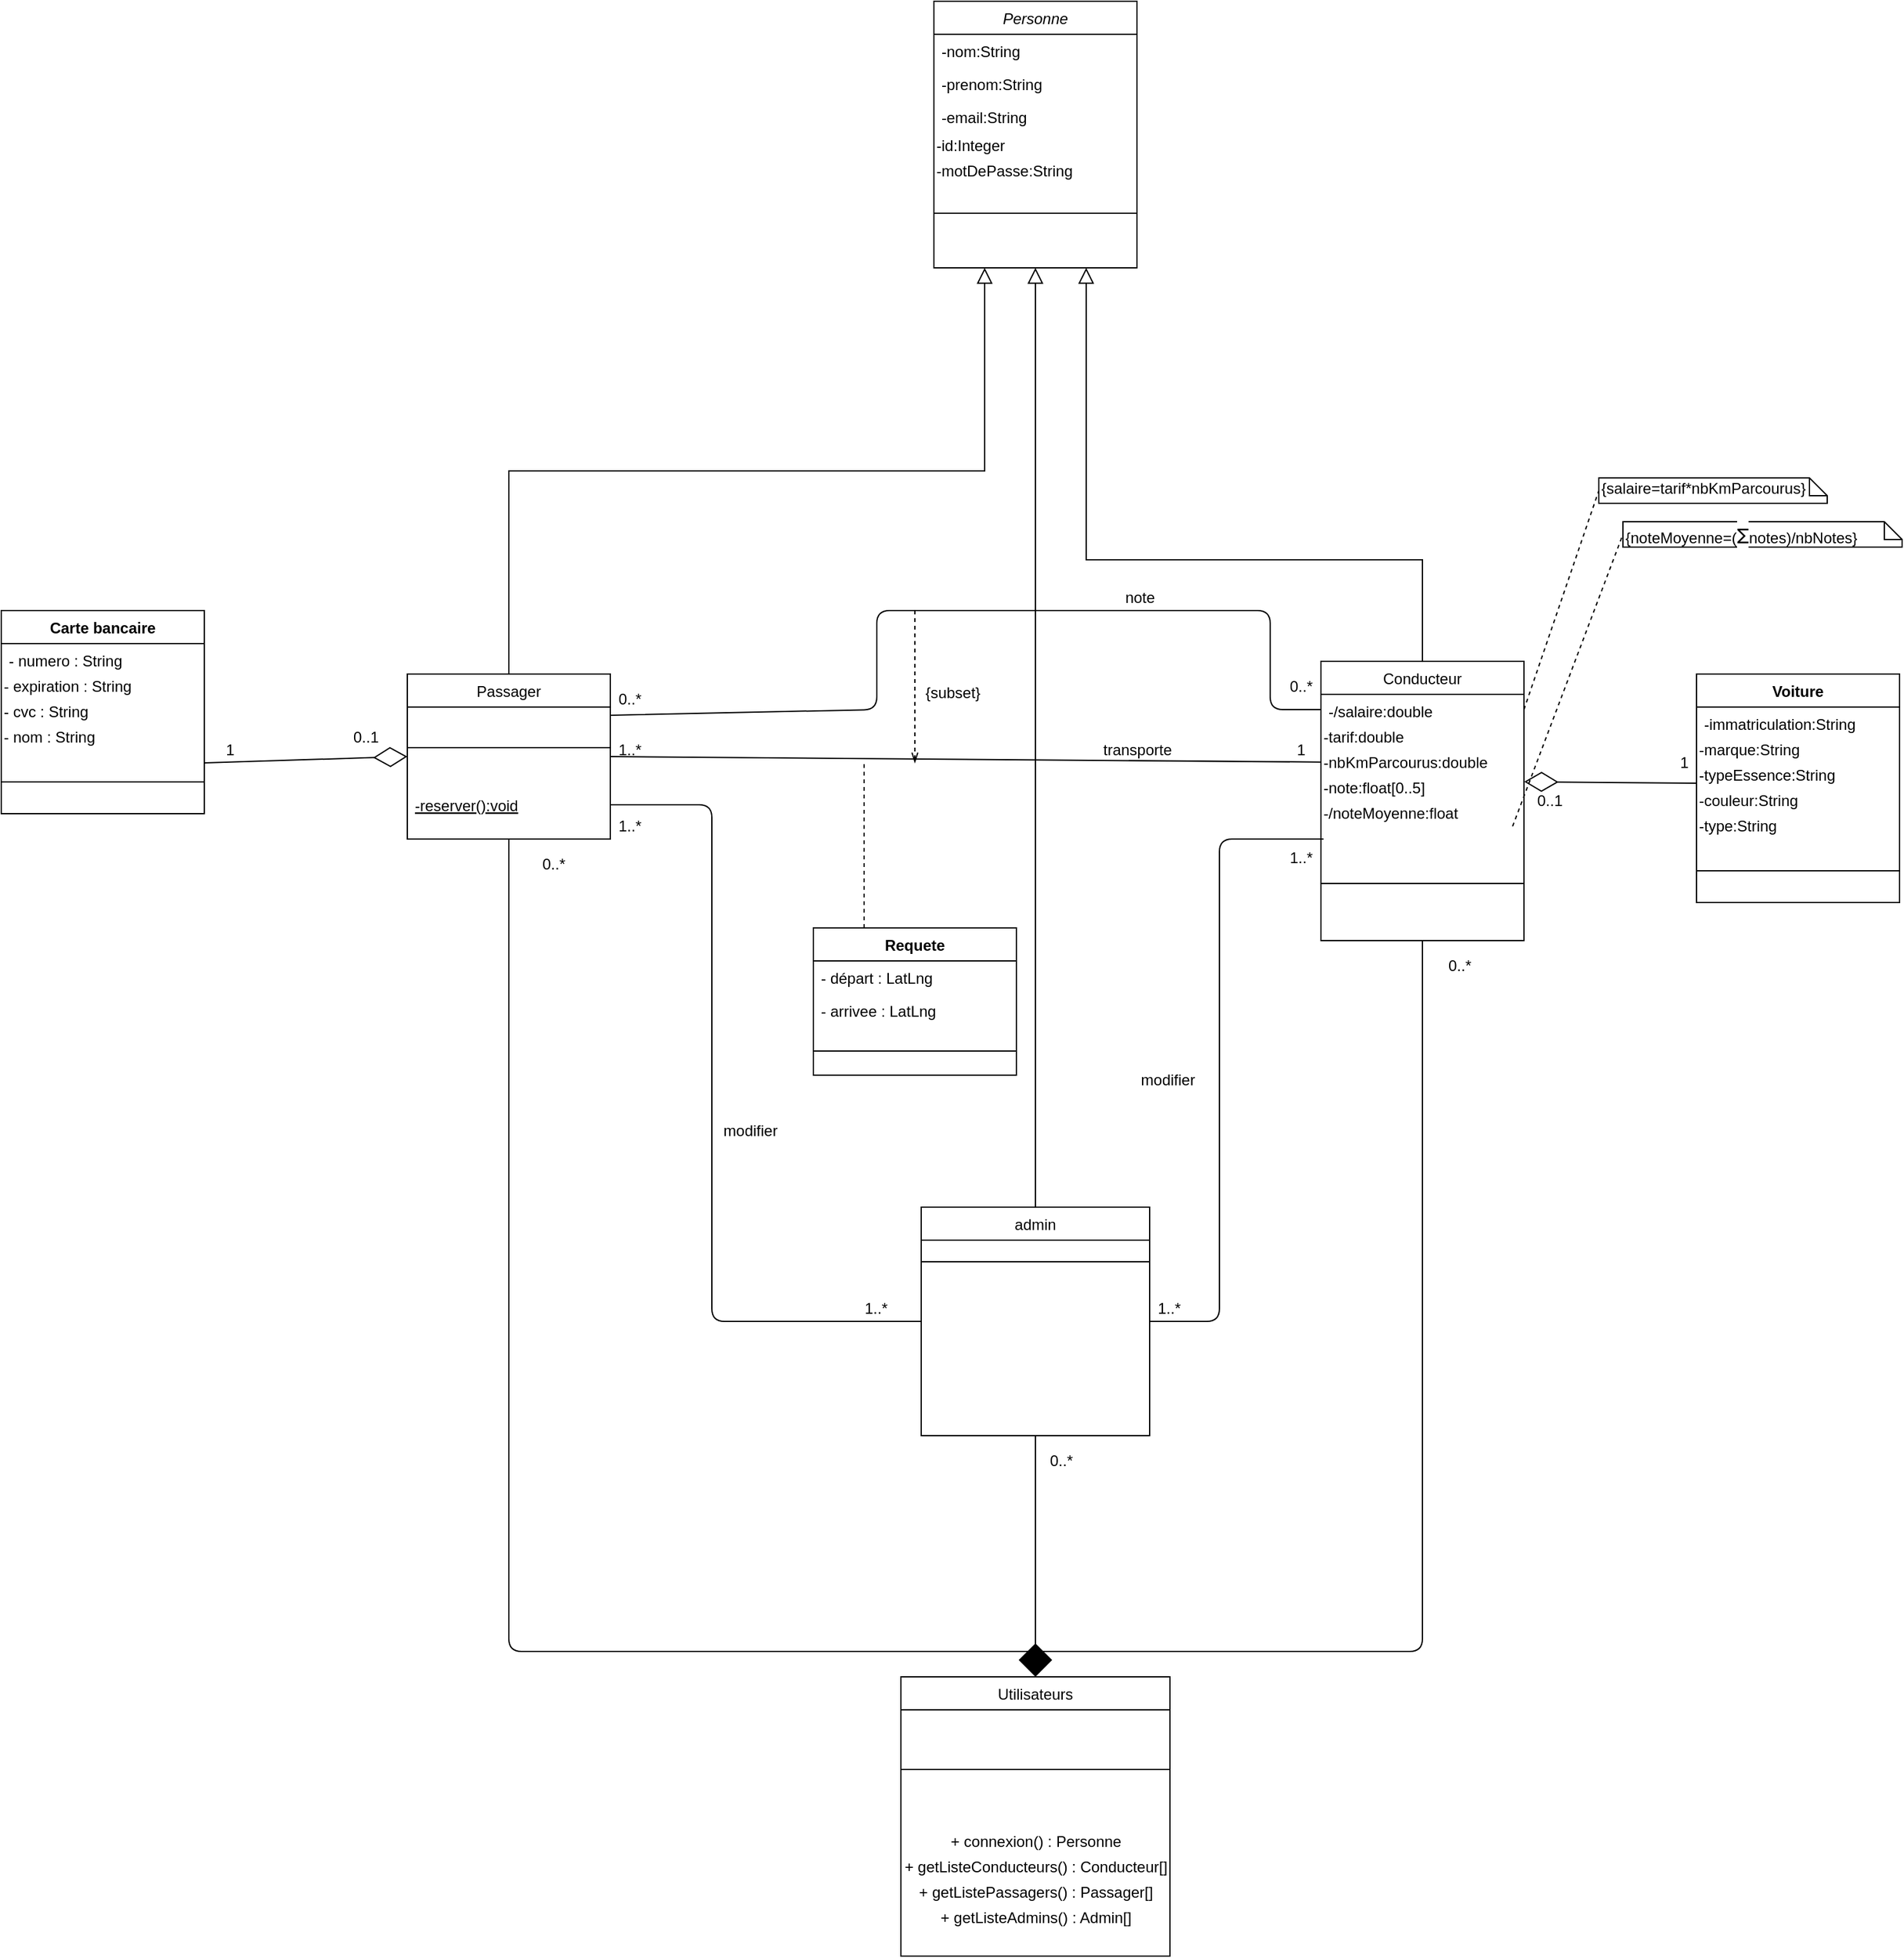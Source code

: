 <mxfile version="13.3.0" type="device"><diagram id="9uXdVP_DPT5uwyz1JBYu" name="Page-1"><mxGraphModel dx="2249" dy="745" grid="1" gridSize="10" guides="1" tooltips="1" connect="1" arrows="1" fold="1" page="1" pageScale="1" pageWidth="827" pageHeight="1169" math="0" shadow="0"><root><mxCell id="0"/><mxCell id="1" parent="0"/><mxCell id="NzT1PuDpyYjYnlo-AMbl-86" value="" style="endArrow=block;endSize=10;endFill=0;shadow=0;strokeWidth=1;rounded=0;edgeStyle=elbowEdgeStyle;elbow=vertical;entryX=0.25;entryY=1;entryDx=0;entryDy=0;" edge="1" parent="1" source="NzT1PuDpyYjYnlo-AMbl-97" target="NzT1PuDpyYjYnlo-AMbl-78"><mxGeometry width="160" relative="1" as="geometry"><mxPoint y="923" as="sourcePoint"/><mxPoint x="100" y="1030" as="targetPoint"/></mxGeometry></mxCell><mxCell id="NzT1PuDpyYjYnlo-AMbl-87" value="" style="endArrow=block;endSize=10;endFill=0;shadow=0;strokeWidth=1;rounded=0;edgeStyle=elbowEdgeStyle;elbow=vertical;entryX=0.75;entryY=1;entryDx=0;entryDy=0;" edge="1" parent="1" source="NzT1PuDpyYjYnlo-AMbl-100" target="NzT1PuDpyYjYnlo-AMbl-78"><mxGeometry width="160" relative="1" as="geometry"><mxPoint x="10" y="1093" as="sourcePoint"/><mxPoint x="120" y="1030" as="targetPoint"/><Array as="points"><mxPoint x="240" y="1140"/><mxPoint x="200" y="1070"/><mxPoint x="110" y="1040"/></Array></mxGeometry></mxCell><mxCell id="NzT1PuDpyYjYnlo-AMbl-88" value="" style="endArrow=block;endSize=10;endFill=0;shadow=0;strokeWidth=1;rounded=0;edgeStyle=elbowEdgeStyle;elbow=vertical;exitX=0.5;exitY=0;exitDx=0;exitDy=0;entryX=0.5;entryY=1;entryDx=0;entryDy=0;" edge="1" parent="1" source="NzT1PuDpyYjYnlo-AMbl-89" target="NzT1PuDpyYjYnlo-AMbl-78"><mxGeometry width="160" relative="1" as="geometry"><mxPoint x="-190" y="1080" as="sourcePoint"/><mxPoint x="150" y="1150" as="targetPoint"/><Array as="points"><mxPoint x="70" y="1050"/><mxPoint x="-110" y="1040"/></Array></mxGeometry></mxCell><mxCell id="NzT1PuDpyYjYnlo-AMbl-78" value="Personne" style="swimlane;fontStyle=2;align=center;verticalAlign=top;childLayout=stackLayout;horizontal=1;startSize=26;horizontalStack=0;resizeParent=1;resizeLast=0;collapsible=1;marginBottom=0;rounded=0;shadow=0;strokeWidth=1;" vertex="1" parent="1"><mxGeometry x="15" y="700" width="160" height="210" as="geometry"><mxRectangle x="230" y="140" width="160" height="26" as="alternateBounds"/></mxGeometry></mxCell><mxCell id="NzT1PuDpyYjYnlo-AMbl-79" value="-nom:String" style="text;align=left;verticalAlign=top;spacingLeft=4;spacingRight=4;overflow=hidden;rotatable=0;points=[[0,0.5],[1,0.5]];portConstraint=eastwest;" vertex="1" parent="NzT1PuDpyYjYnlo-AMbl-78"><mxGeometry y="26" width="160" height="26" as="geometry"/></mxCell><mxCell id="NzT1PuDpyYjYnlo-AMbl-80" value="-prenom:String" style="text;align=left;verticalAlign=top;spacingLeft=4;spacingRight=4;overflow=hidden;rotatable=0;points=[[0,0.5],[1,0.5]];portConstraint=eastwest;rounded=0;shadow=0;html=0;" vertex="1" parent="NzT1PuDpyYjYnlo-AMbl-78"><mxGeometry y="52" width="160" height="26" as="geometry"/></mxCell><mxCell id="NzT1PuDpyYjYnlo-AMbl-81" value="-email:String" style="text;align=left;verticalAlign=top;spacingLeft=4;spacingRight=4;overflow=hidden;rotatable=0;points=[[0,0.5],[1,0.5]];portConstraint=eastwest;rounded=0;shadow=0;html=0;" vertex="1" parent="NzT1PuDpyYjYnlo-AMbl-78"><mxGeometry y="78" width="160" height="26" as="geometry"/></mxCell><mxCell id="NzT1PuDpyYjYnlo-AMbl-82" value="-id:Integer" style="text;html=1;align=left;verticalAlign=middle;resizable=0;points=[];autosize=1;" vertex="1" parent="NzT1PuDpyYjYnlo-AMbl-78"><mxGeometry y="104" width="160" height="20" as="geometry"/></mxCell><mxCell id="NzT1PuDpyYjYnlo-AMbl-83" value="-motDePasse:String" style="text;html=1;align=left;verticalAlign=middle;resizable=0;points=[];autosize=1;" vertex="1" parent="NzT1PuDpyYjYnlo-AMbl-78"><mxGeometry y="124" width="160" height="20" as="geometry"/></mxCell><mxCell id="NzT1PuDpyYjYnlo-AMbl-84" value="" style="line;html=1;strokeWidth=1;align=left;verticalAlign=middle;spacingTop=-1;spacingLeft=3;spacingRight=3;rotatable=0;labelPosition=right;points=[];portConstraint=eastwest;" vertex="1" parent="NzT1PuDpyYjYnlo-AMbl-78"><mxGeometry y="144" width="160" height="46" as="geometry"/></mxCell><mxCell id="NzT1PuDpyYjYnlo-AMbl-115" value="0..*" style="text;html=1;align=center;verticalAlign=middle;resizable=0;points=[];autosize=1;" vertex="1" parent="1"><mxGeometry x="414" y="1450" width="30" height="20" as="geometry"/></mxCell><mxCell id="NzT1PuDpyYjYnlo-AMbl-123" value="0..*" style="text;html=1;align=center;verticalAlign=middle;resizable=0;points=[];autosize=1;" vertex="1" parent="1"><mxGeometry x="100" y="1840" width="30" height="20" as="geometry"/></mxCell><mxCell id="NzT1PuDpyYjYnlo-AMbl-128" value="0..*" style="text;html=1;align=center;verticalAlign=middle;resizable=0;points=[];autosize=1;" vertex="1" parent="1"><mxGeometry x="-300" y="1370" width="30" height="20" as="geometry"/></mxCell><mxCell id="NzT1PuDpyYjYnlo-AMbl-133" value="" style="endArrow=none;html=1;exitX=1;exitY=0.5;exitDx=0;exitDy=0;" edge="1" parent="1" source="NzT1PuDpyYjYnlo-AMbl-89"><mxGeometry width="50" height="50" relative="1" as="geometry"><mxPoint x="300" y="1450" as="sourcePoint"/><mxPoint x="322" y="1360" as="targetPoint"/><Array as="points"><mxPoint x="240" y="1740"/><mxPoint x="240" y="1360"/></Array></mxGeometry></mxCell><mxCell id="NzT1PuDpyYjYnlo-AMbl-100" value="Conducteur" style="swimlane;fontStyle=0;align=center;verticalAlign=top;childLayout=stackLayout;horizontal=1;startSize=26;horizontalStack=0;resizeParent=1;resizeLast=0;collapsible=1;marginBottom=0;rounded=0;shadow=0;strokeWidth=1;" vertex="1" parent="1"><mxGeometry x="320" y="1220" width="160" height="220" as="geometry"><mxRectangle x="340" y="380" width="170" height="26" as="alternateBounds"/></mxGeometry></mxCell><mxCell id="NzT1PuDpyYjYnlo-AMbl-101" value="-/salaire:double" style="text;align=left;verticalAlign=top;spacingLeft=4;spacingRight=4;overflow=hidden;rotatable=0;points=[[0,0.5],[1,0.5]];portConstraint=eastwest;" vertex="1" parent="NzT1PuDpyYjYnlo-AMbl-100"><mxGeometry y="26" width="160" height="24" as="geometry"/></mxCell><mxCell id="NzT1PuDpyYjYnlo-AMbl-102" value="-tarif:double" style="text;html=1;align=left;verticalAlign=middle;resizable=0;points=[];autosize=1;" vertex="1" parent="NzT1PuDpyYjYnlo-AMbl-100"><mxGeometry y="50" width="160" height="20" as="geometry"/></mxCell><mxCell id="NzT1PuDpyYjYnlo-AMbl-103" value="-nbKmParcourus:double" style="text;html=1;align=left;verticalAlign=middle;resizable=0;points=[];autosize=1;" vertex="1" parent="NzT1PuDpyYjYnlo-AMbl-100"><mxGeometry y="70" width="160" height="20" as="geometry"/></mxCell><mxCell id="NzT1PuDpyYjYnlo-AMbl-104" value="-note:float[0..5]" style="text;html=1;align=left;verticalAlign=middle;resizable=0;points=[];autosize=1;" vertex="1" parent="NzT1PuDpyYjYnlo-AMbl-100"><mxGeometry y="90" width="160" height="20" as="geometry"/></mxCell><mxCell id="NzT1PuDpyYjYnlo-AMbl-105" value="-/noteMoyenne:float" style="text;html=1;align=left;verticalAlign=middle;resizable=0;points=[];autosize=1;" vertex="1" parent="NzT1PuDpyYjYnlo-AMbl-100"><mxGeometry y="110" width="160" height="20" as="geometry"/></mxCell><mxCell id="NzT1PuDpyYjYnlo-AMbl-106" value="" style="line;html=1;strokeWidth=1;align=left;verticalAlign=middle;spacingTop=-1;spacingLeft=3;spacingRight=3;rotatable=0;labelPosition=right;points=[];portConstraint=eastwest;" vertex="1" parent="NzT1PuDpyYjYnlo-AMbl-100"><mxGeometry y="130" width="160" height="90" as="geometry"/></mxCell><mxCell id="NzT1PuDpyYjYnlo-AMbl-134" value="modifier" style="text;html=1;align=center;verticalAlign=middle;resizable=0;points=[];autosize=1;" vertex="1" parent="1"><mxGeometry x="169" y="1540" width="60" height="20" as="geometry"/></mxCell><mxCell id="NzT1PuDpyYjYnlo-AMbl-135" value="1..*" style="text;html=1;align=center;verticalAlign=middle;resizable=0;points=[];autosize=1;" vertex="1" parent="1"><mxGeometry x="289" y="1365" width="30" height="20" as="geometry"/></mxCell><mxCell id="NzT1PuDpyYjYnlo-AMbl-136" value="1..*" style="text;html=1;align=center;verticalAlign=middle;resizable=0;points=[];autosize=1;" vertex="1" parent="1"><mxGeometry x="185" y="1720" width="30" height="20" as="geometry"/></mxCell><mxCell id="NzT1PuDpyYjYnlo-AMbl-137" value="" style="endArrow=none;html=1;exitX=1;exitY=0.5;exitDx=0;exitDy=0;entryX=0;entryY=0.5;entryDx=0;entryDy=0;" edge="1" parent="1" source="NzT1PuDpyYjYnlo-AMbl-99" target="NzT1PuDpyYjYnlo-AMbl-89"><mxGeometry width="50" height="50" relative="1" as="geometry"><mxPoint x="320" y="1250" as="sourcePoint"/><mxPoint x="370" y="1200" as="targetPoint"/><Array as="points"><mxPoint x="-160" y="1333"/><mxPoint x="-160" y="1740"/></Array></mxGeometry></mxCell><mxCell id="NzT1PuDpyYjYnlo-AMbl-138" value="modifier" style="text;html=1;align=center;verticalAlign=middle;resizable=0;points=[];autosize=1;" vertex="1" parent="1"><mxGeometry x="-160" y="1580" width="60" height="20" as="geometry"/></mxCell><mxCell id="NzT1PuDpyYjYnlo-AMbl-139" value="1..*" style="text;html=1;align=center;verticalAlign=middle;resizable=0;points=[];autosize=1;" vertex="1" parent="1"><mxGeometry x="-46" y="1720" width="30" height="20" as="geometry"/></mxCell><mxCell id="NzT1PuDpyYjYnlo-AMbl-140" value="1..*" style="text;html=1;align=center;verticalAlign=middle;resizable=0;points=[];autosize=1;" vertex="1" parent="1"><mxGeometry x="-240" y="1340" width="30" height="20" as="geometry"/></mxCell><mxCell id="NzT1PuDpyYjYnlo-AMbl-141" value="" style="endArrow=none;html=1;exitX=1;exitY=0.25;exitDx=0;exitDy=0;entryX=0;entryY=0.5;entryDx=0;entryDy=0;" edge="1" parent="1" source="NzT1PuDpyYjYnlo-AMbl-97" target="NzT1PuDpyYjYnlo-AMbl-101"><mxGeometry width="50" height="50" relative="1" as="geometry"><mxPoint x="320" y="1250" as="sourcePoint"/><mxPoint x="470" y="1080" as="targetPoint"/><Array as="points"><mxPoint x="-30" y="1258"/><mxPoint x="-30" y="1180"/><mxPoint x="280" y="1180"/><mxPoint x="280" y="1258"/></Array></mxGeometry></mxCell><mxCell id="NzT1PuDpyYjYnlo-AMbl-142" value="note" style="text;html=1;align=center;verticalAlign=middle;resizable=0;points=[];autosize=1;" vertex="1" parent="1"><mxGeometry x="157" y="1160" width="40" height="20" as="geometry"/></mxCell><mxCell id="NzT1PuDpyYjYnlo-AMbl-143" value="" style="endArrow=diamond;endFill=1;endSize=24;html=1;strokeColor=#000000;entryX=0.5;entryY=0;entryDx=0;entryDy=0;exitX=0.5;exitY=1;exitDx=0;exitDy=0;" edge="1" parent="1" source="NzT1PuDpyYjYnlo-AMbl-89" target="NzT1PuDpyYjYnlo-AMbl-107"><mxGeometry width="160" relative="1" as="geometry"><mxPoint x="245.0" y="1811.14" as="sourcePoint"/><mxPoint x="109.64" y="1810" as="targetPoint"/></mxGeometry></mxCell><mxCell id="NzT1PuDpyYjYnlo-AMbl-146" value="" style="endArrow=none;html=1;entryX=0.5;entryY=1;entryDx=0;entryDy=0;" edge="1" parent="1" target="NzT1PuDpyYjYnlo-AMbl-100"><mxGeometry width="50" height="50" relative="1" as="geometry"><mxPoint x="110" y="2000" as="sourcePoint"/><mxPoint x="430" y="1690" as="targetPoint"/><Array as="points"><mxPoint x="400" y="2000"/></Array></mxGeometry></mxCell><mxCell id="NzT1PuDpyYjYnlo-AMbl-148" value="" style="endArrow=none;html=1;entryX=0.5;entryY=1;entryDx=0;entryDy=0;" edge="1" parent="1" target="NzT1PuDpyYjYnlo-AMbl-97"><mxGeometry width="50" height="50" relative="1" as="geometry"><mxPoint x="110" y="2000" as="sourcePoint"/><mxPoint x="70" y="1590" as="targetPoint"/><Array as="points"><mxPoint x="-320" y="2000"/></Array></mxGeometry></mxCell><mxCell id="NzT1PuDpyYjYnlo-AMbl-149" value="0..*" style="text;html=1;align=center;verticalAlign=middle;resizable=0;points=[];autosize=1;" vertex="1" parent="1"><mxGeometry x="289" y="1230" width="30" height="20" as="geometry"/></mxCell><mxCell id="NzT1PuDpyYjYnlo-AMbl-150" value="0..*" style="text;html=1;align=center;verticalAlign=middle;resizable=0;points=[];autosize=1;" vertex="1" parent="1"><mxGeometry x="-240" y="1240" width="30" height="20" as="geometry"/></mxCell><mxCell id="NzT1PuDpyYjYnlo-AMbl-151" value="" style="endArrow=none;html=1;exitX=1;exitY=0.5;exitDx=0;exitDy=0;" edge="1" parent="1" source="NzT1PuDpyYjYnlo-AMbl-97" target="NzT1PuDpyYjYnlo-AMbl-103"><mxGeometry width="50" height="50" relative="1" as="geometry"><mxPoint x="-40" y="1320" as="sourcePoint"/><mxPoint x="70" y="1090" as="targetPoint"/></mxGeometry></mxCell><mxCell id="NzT1PuDpyYjYnlo-AMbl-152" value="1" style="text;html=1;align=center;verticalAlign=middle;resizable=0;points=[];autosize=1;" vertex="1" parent="1"><mxGeometry x="294" y="1280" width="20" height="20" as="geometry"/></mxCell><mxCell id="NzT1PuDpyYjYnlo-AMbl-153" value="1..*" style="text;html=1;align=center;verticalAlign=middle;resizable=0;points=[];autosize=1;" vertex="1" parent="1"><mxGeometry x="-240" y="1280" width="30" height="20" as="geometry"/></mxCell><mxCell id="NzT1PuDpyYjYnlo-AMbl-155" value="transporte" style="text;html=1;align=center;verticalAlign=middle;resizable=0;points=[];autosize=1;" vertex="1" parent="1"><mxGeometry x="140" y="1280" width="70" height="20" as="geometry"/></mxCell><mxCell id="NzT1PuDpyYjYnlo-AMbl-156" value="" style="endArrow=openThin;html=1;dashed=1;endFill=0;" edge="1" parent="1"><mxGeometry width="50" height="50" relative="1" as="geometry"><mxPoint y="1180" as="sourcePoint"/><mxPoint y="1300" as="targetPoint"/></mxGeometry></mxCell><mxCell id="NzT1PuDpyYjYnlo-AMbl-157" value="{subset}" style="text;html=1;strokeColor=none;fillColor=none;align=center;verticalAlign=middle;whiteSpace=wrap;rounded=0;" vertex="1" parent="1"><mxGeometry x="10" y="1230" width="40" height="30" as="geometry"/></mxCell><mxCell id="NzT1PuDpyYjYnlo-AMbl-158" value="1" style="text;html=1;align=center;verticalAlign=middle;resizable=0;points=[];autosize=1;" vertex="1" parent="1"><mxGeometry x="596" y="1290" width="20" height="20" as="geometry"/></mxCell><mxCell id="NzT1PuDpyYjYnlo-AMbl-159" value="0..1" style="text;html=1;align=center;verticalAlign=middle;resizable=0;points=[];autosize=1;" vertex="1" parent="1"><mxGeometry x="480" y="1320" width="40" height="20" as="geometry"/></mxCell><mxCell id="NzT1PuDpyYjYnlo-AMbl-160" value="" style="endArrow=diamondThin;endFill=0;endSize=24;html=1;strokeColor=#000000;entryX=1.002;entryY=0.243;entryDx=0;entryDy=0;entryPerimeter=0;exitX=-0.002;exitY=0.8;exitDx=0;exitDy=0;exitPerimeter=0;" edge="1" parent="1" source="NzT1PuDpyYjYnlo-AMbl-164"><mxGeometry width="160" relative="1" as="geometry"><mxPoint x="416" y="1370" as="sourcePoint"/><mxPoint x="480.32" y="1314.86" as="targetPoint"/></mxGeometry></mxCell><mxCell id="NzT1PuDpyYjYnlo-AMbl-161" value="Voiture" style="swimlane;fontStyle=1;align=center;verticalAlign=top;childLayout=stackLayout;horizontal=1;startSize=26;horizontalStack=0;resizeParent=1;resizeParentMax=0;resizeLast=0;collapsible=1;marginBottom=0;" vertex="1" parent="1"><mxGeometry x="616" y="1230" width="160" height="180" as="geometry"/></mxCell><mxCell id="NzT1PuDpyYjYnlo-AMbl-162" value="-immatriculation:String" style="text;strokeColor=none;fillColor=none;align=left;verticalAlign=top;spacingLeft=4;spacingRight=4;overflow=hidden;rotatable=0;points=[[0,0.5],[1,0.5]];portConstraint=eastwest;" vertex="1" parent="NzT1PuDpyYjYnlo-AMbl-161"><mxGeometry y="26" width="160" height="24" as="geometry"/></mxCell><mxCell id="NzT1PuDpyYjYnlo-AMbl-163" value="-marque:String" style="text;html=1;align=left;verticalAlign=middle;resizable=0;points=[];autosize=1;" vertex="1" parent="NzT1PuDpyYjYnlo-AMbl-161"><mxGeometry y="50" width="160" height="20" as="geometry"/></mxCell><mxCell id="NzT1PuDpyYjYnlo-AMbl-164" value="-typeEssence:String" style="text;html=1;align=left;verticalAlign=middle;resizable=0;points=[];autosize=1;" vertex="1" parent="NzT1PuDpyYjYnlo-AMbl-161"><mxGeometry y="70" width="160" height="20" as="geometry"/></mxCell><mxCell id="NzT1PuDpyYjYnlo-AMbl-165" value="-couleur:String" style="text;html=1;align=left;verticalAlign=middle;resizable=0;points=[];autosize=1;" vertex="1" parent="NzT1PuDpyYjYnlo-AMbl-161"><mxGeometry y="90" width="160" height="20" as="geometry"/></mxCell><mxCell id="NzT1PuDpyYjYnlo-AMbl-166" value="-type:String" style="text;html=1;align=left;verticalAlign=middle;resizable=0;points=[];autosize=1;" vertex="1" parent="NzT1PuDpyYjYnlo-AMbl-161"><mxGeometry y="110" width="160" height="20" as="geometry"/></mxCell><mxCell id="NzT1PuDpyYjYnlo-AMbl-167" value="" style="line;strokeWidth=1;fillColor=none;align=left;verticalAlign=middle;spacingTop=-1;spacingLeft=3;spacingRight=3;rotatable=0;labelPosition=right;points=[];portConstraint=eastwest;" vertex="1" parent="NzT1PuDpyYjYnlo-AMbl-161"><mxGeometry y="130" width="160" height="50" as="geometry"/></mxCell><mxCell id="NzT1PuDpyYjYnlo-AMbl-168" value="{noteMoyenne=(&lt;span style=&quot;font-family: &amp;#34;whitney&amp;#34; , &amp;#34;helvetica neue&amp;#34; , &amp;#34;helvetica&amp;#34; , &amp;#34;arial&amp;#34; , sans-serif ; font-size: 16px ; background-color: rgb(255 , 255 , 255)&quot;&gt;Σ&lt;/span&gt;notes)/nbNotes}" style="shape=note;whiteSpace=wrap;html=1;size=14;verticalAlign=top;align=left;spacingTop=-6;" vertex="1" parent="1"><mxGeometry x="558" y="1110" width="220" height="20" as="geometry"/></mxCell><mxCell id="NzT1PuDpyYjYnlo-AMbl-169" value="" style="endArrow=none;dashed=1;html=1;entryX=0;entryY=0.5;entryDx=0;entryDy=0;entryPerimeter=0;exitX=0.944;exitY=1;exitDx=0;exitDy=0;exitPerimeter=0;" edge="1" parent="1" target="NzT1PuDpyYjYnlo-AMbl-168" source="NzT1PuDpyYjYnlo-AMbl-105"><mxGeometry width="50" height="50" relative="1" as="geometry"><mxPoint x="463.0" y="1340" as="sourcePoint"/><mxPoint x="267.88" y="1338.48" as="targetPoint"/></mxGeometry></mxCell><mxCell id="NzT1PuDpyYjYnlo-AMbl-170" value="{salaire=tarif*nbKmParcourus}" style="shape=note;whiteSpace=wrap;html=1;size=14;verticalAlign=top;align=left;spacingTop=-6;" vertex="1" parent="1"><mxGeometry x="539" y="1075.5" width="180" height="20" as="geometry"/></mxCell><mxCell id="NzT1PuDpyYjYnlo-AMbl-171" value="" style="endArrow=none;dashed=1;html=1;entryX=0;entryY=0.5;entryDx=0;entryDy=0;entryPerimeter=0;exitX=1;exitY=0.5;exitDx=0;exitDy=0;" edge="1" parent="1" target="NzT1PuDpyYjYnlo-AMbl-170" source="NzT1PuDpyYjYnlo-AMbl-101"><mxGeometry width="50" height="50" relative="1" as="geometry"><mxPoint x="493" y="1160" as="sourcePoint"/><mxPoint x="299" y="1242" as="targetPoint"/></mxGeometry></mxCell><mxCell id="NzT1PuDpyYjYnlo-AMbl-174" value="" style="endArrow=none;dashed=1;html=1;exitX=0.25;exitY=0;exitDx=0;exitDy=0;" edge="1" parent="1" source="NzT1PuDpyYjYnlo-AMbl-175"><mxGeometry width="50" height="50" relative="1" as="geometry"><mxPoint x="833" y="1421.64" as="sourcePoint"/><mxPoint x="-40" y="1300" as="targetPoint"/></mxGeometry></mxCell><mxCell id="NzT1PuDpyYjYnlo-AMbl-97" value="Passager" style="swimlane;fontStyle=0;align=center;verticalAlign=top;childLayout=stackLayout;horizontal=1;startSize=26;horizontalStack=0;resizeParent=1;resizeLast=0;collapsible=1;marginBottom=0;rounded=0;shadow=0;strokeWidth=1;" vertex="1" parent="1"><mxGeometry x="-400" y="1230" width="160" height="130" as="geometry"><mxRectangle x="130" y="380" width="160" height="26" as="alternateBounds"/></mxGeometry></mxCell><mxCell id="NzT1PuDpyYjYnlo-AMbl-98" value="" style="line;html=1;strokeWidth=1;align=left;verticalAlign=middle;spacingTop=-1;spacingLeft=3;spacingRight=3;rotatable=0;labelPosition=right;points=[];portConstraint=eastwest;" vertex="1" parent="NzT1PuDpyYjYnlo-AMbl-97"><mxGeometry y="26" width="160" height="64" as="geometry"/></mxCell><mxCell id="NzT1PuDpyYjYnlo-AMbl-99" value="-reserver():void" style="text;align=left;verticalAlign=top;spacingLeft=4;spacingRight=4;overflow=hidden;rotatable=0;points=[[0,0.5],[1,0.5]];portConstraint=eastwest;fontStyle=4" vertex="1" parent="NzT1PuDpyYjYnlo-AMbl-97"><mxGeometry y="90" width="160" height="26" as="geometry"/></mxCell><mxCell id="NzT1PuDpyYjYnlo-AMbl-175" value="Requete" style="swimlane;fontStyle=1;align=center;verticalAlign=top;childLayout=stackLayout;horizontal=1;startSize=26;horizontalStack=0;resizeParent=1;resizeParentMax=0;resizeLast=0;collapsible=1;marginBottom=0;" vertex="1" parent="1"><mxGeometry x="-80" y="1430.0" width="160" height="116" as="geometry"/></mxCell><mxCell id="NzT1PuDpyYjYnlo-AMbl-176" value="- départ : LatLng" style="text;strokeColor=none;fillColor=none;align=left;verticalAlign=top;spacingLeft=4;spacingRight=4;overflow=hidden;rotatable=0;points=[[0,0.5],[1,0.5]];portConstraint=eastwest;" vertex="1" parent="NzT1PuDpyYjYnlo-AMbl-175"><mxGeometry y="26" width="160" height="26" as="geometry"/></mxCell><mxCell id="NzT1PuDpyYjYnlo-AMbl-180" value="- arrivee : LatLng" style="text;strokeColor=none;fillColor=none;align=left;verticalAlign=top;spacingLeft=4;spacingRight=4;overflow=hidden;rotatable=0;points=[[0,0.5],[1,0.5]];portConstraint=eastwest;" vertex="1" parent="NzT1PuDpyYjYnlo-AMbl-175"><mxGeometry y="52" width="160" height="26" as="geometry"/></mxCell><mxCell id="NzT1PuDpyYjYnlo-AMbl-179" value="" style="line;strokeWidth=1;fillColor=none;align=left;verticalAlign=middle;spacingTop=-1;spacingLeft=3;spacingRight=3;rotatable=0;labelPosition=right;points=[];portConstraint=eastwest;" vertex="1" parent="NzT1PuDpyYjYnlo-AMbl-175"><mxGeometry y="78" width="160" height="38" as="geometry"/></mxCell><mxCell id="NzT1PuDpyYjYnlo-AMbl-89" value="admin" style="swimlane;fontStyle=0;align=center;verticalAlign=top;childLayout=stackLayout;horizontal=1;startSize=26;horizontalStack=0;resizeParent=1;resizeLast=0;collapsible=1;marginBottom=0;rounded=0;shadow=0;strokeWidth=1;" vertex="1" parent="1"><mxGeometry x="5" y="1650" width="180" height="180" as="geometry"><mxRectangle x="130" y="380" width="160" height="26" as="alternateBounds"/></mxGeometry></mxCell><mxCell id="NzT1PuDpyYjYnlo-AMbl-90" value="" style="line;html=1;strokeWidth=1;align=left;verticalAlign=middle;spacingTop=-1;spacingLeft=3;spacingRight=3;rotatable=0;labelPosition=right;points=[];portConstraint=eastwest;" vertex="1" parent="NzT1PuDpyYjYnlo-AMbl-89"><mxGeometry y="26" width="180" height="34" as="geometry"/></mxCell><mxCell id="NzT1PuDpyYjYnlo-AMbl-182" value="Carte bancaire" style="swimlane;fontStyle=1;align=center;verticalAlign=top;childLayout=stackLayout;horizontal=1;startSize=26;horizontalStack=0;resizeParent=1;resizeParentMax=0;resizeLast=0;collapsible=1;marginBottom=0;" vertex="1" parent="1"><mxGeometry x="-720" y="1180" width="160" height="160" as="geometry"/></mxCell><mxCell id="NzT1PuDpyYjYnlo-AMbl-183" value="- numero : String" style="text;strokeColor=none;fillColor=none;align=left;verticalAlign=top;spacingLeft=4;spacingRight=4;overflow=hidden;rotatable=0;points=[[0,0.5],[1,0.5]];portConstraint=eastwest;" vertex="1" parent="NzT1PuDpyYjYnlo-AMbl-182"><mxGeometry y="26" width="160" height="24" as="geometry"/></mxCell><mxCell id="NzT1PuDpyYjYnlo-AMbl-184" value="- expiration : String" style="text;html=1;align=left;verticalAlign=middle;resizable=0;points=[];autosize=1;" vertex="1" parent="NzT1PuDpyYjYnlo-AMbl-182"><mxGeometry y="50" width="160" height="20" as="geometry"/></mxCell><mxCell id="NzT1PuDpyYjYnlo-AMbl-185" value="- cvc : String" style="text;html=1;align=left;verticalAlign=middle;resizable=0;points=[];autosize=1;" vertex="1" parent="NzT1PuDpyYjYnlo-AMbl-182"><mxGeometry y="70" width="160" height="20" as="geometry"/></mxCell><mxCell id="NzT1PuDpyYjYnlo-AMbl-186" value="- nom : String" style="text;html=1;align=left;verticalAlign=middle;resizable=0;points=[];autosize=1;" vertex="1" parent="NzT1PuDpyYjYnlo-AMbl-182"><mxGeometry y="90" width="160" height="20" as="geometry"/></mxCell><mxCell id="NzT1PuDpyYjYnlo-AMbl-188" value="" style="line;strokeWidth=1;fillColor=none;align=left;verticalAlign=middle;spacingTop=-1;spacingLeft=3;spacingRight=3;rotatable=0;labelPosition=right;points=[];portConstraint=eastwest;" vertex="1" parent="NzT1PuDpyYjYnlo-AMbl-182"><mxGeometry y="110" width="160" height="50" as="geometry"/></mxCell><mxCell id="NzT1PuDpyYjYnlo-AMbl-181" value="" style="endArrow=diamondThin;endFill=0;endSize=24;html=1;strokeColor=#000000;exitX=1;exitY=0.75;exitDx=0;exitDy=0;entryX=0;entryY=0.5;entryDx=0;entryDy=0;" edge="1" parent="1" source="NzT1PuDpyYjYnlo-AMbl-182" target="NzT1PuDpyYjYnlo-AMbl-97"><mxGeometry width="160" relative="1" as="geometry"><mxPoint x="-824.32" y="1340" as="sourcePoint"/><mxPoint x="-560" y="1330" as="targetPoint"/></mxGeometry></mxCell><mxCell id="NzT1PuDpyYjYnlo-AMbl-189" value="1" style="text;html=1;align=center;verticalAlign=middle;resizable=0;points=[];autosize=1;" vertex="1" parent="1"><mxGeometry x="-550" y="1280" width="20" height="20" as="geometry"/></mxCell><mxCell id="NzT1PuDpyYjYnlo-AMbl-190" value="0..1" style="text;html=1;align=center;verticalAlign=middle;resizable=0;points=[];autosize=1;" vertex="1" parent="1"><mxGeometry x="-453" y="1270" width="40" height="20" as="geometry"/></mxCell><mxCell id="NzT1PuDpyYjYnlo-AMbl-107" value="Utilisateurs" style="swimlane;fontStyle=0;align=center;verticalAlign=top;childLayout=stackLayout;horizontal=1;startSize=26;horizontalStack=0;resizeParent=1;resizeLast=0;collapsible=1;marginBottom=0;rounded=0;shadow=0;strokeWidth=1;" vertex="1" parent="1"><mxGeometry x="-11" y="2020" width="212" height="220" as="geometry"><mxRectangle x="340" y="380" width="170" height="26" as="alternateBounds"/></mxGeometry></mxCell><mxCell id="NzT1PuDpyYjYnlo-AMbl-113" value="" style="line;html=1;strokeWidth=1;align=left;verticalAlign=middle;spacingTop=-1;spacingLeft=3;spacingRight=3;rotatable=0;labelPosition=right;points=[];portConstraint=eastwest;" vertex="1" parent="NzT1PuDpyYjYnlo-AMbl-107"><mxGeometry y="26" width="212" height="94" as="geometry"/></mxCell><mxCell id="NzT1PuDpyYjYnlo-AMbl-194" value="+ connexion() : Personne" style="text;html=1;align=center;verticalAlign=middle;resizable=0;points=[];autosize=1;" vertex="1" parent="NzT1PuDpyYjYnlo-AMbl-107"><mxGeometry y="120" width="212" height="20" as="geometry"/></mxCell><mxCell id="NzT1PuDpyYjYnlo-AMbl-195" value="+ getListeConducteurs() : Conducteur[]" style="text;html=1;align=center;verticalAlign=middle;resizable=0;points=[];autosize=1;" vertex="1" parent="NzT1PuDpyYjYnlo-AMbl-107"><mxGeometry y="140" width="212" height="20" as="geometry"/></mxCell><mxCell id="NzT1PuDpyYjYnlo-AMbl-196" value="+ getListePassagers() : Passager[]" style="text;html=1;align=center;verticalAlign=middle;resizable=0;points=[];autosize=1;" vertex="1" parent="NzT1PuDpyYjYnlo-AMbl-107"><mxGeometry y="160" width="212" height="20" as="geometry"/></mxCell><mxCell id="NzT1PuDpyYjYnlo-AMbl-197" value="+ getListeAdmins() : Admin[]" style="text;html=1;align=center;verticalAlign=middle;resizable=0;points=[];autosize=1;" vertex="1" parent="NzT1PuDpyYjYnlo-AMbl-107"><mxGeometry y="180" width="212" height="20" as="geometry"/></mxCell></root></mxGraphModel></diagram></mxfile>